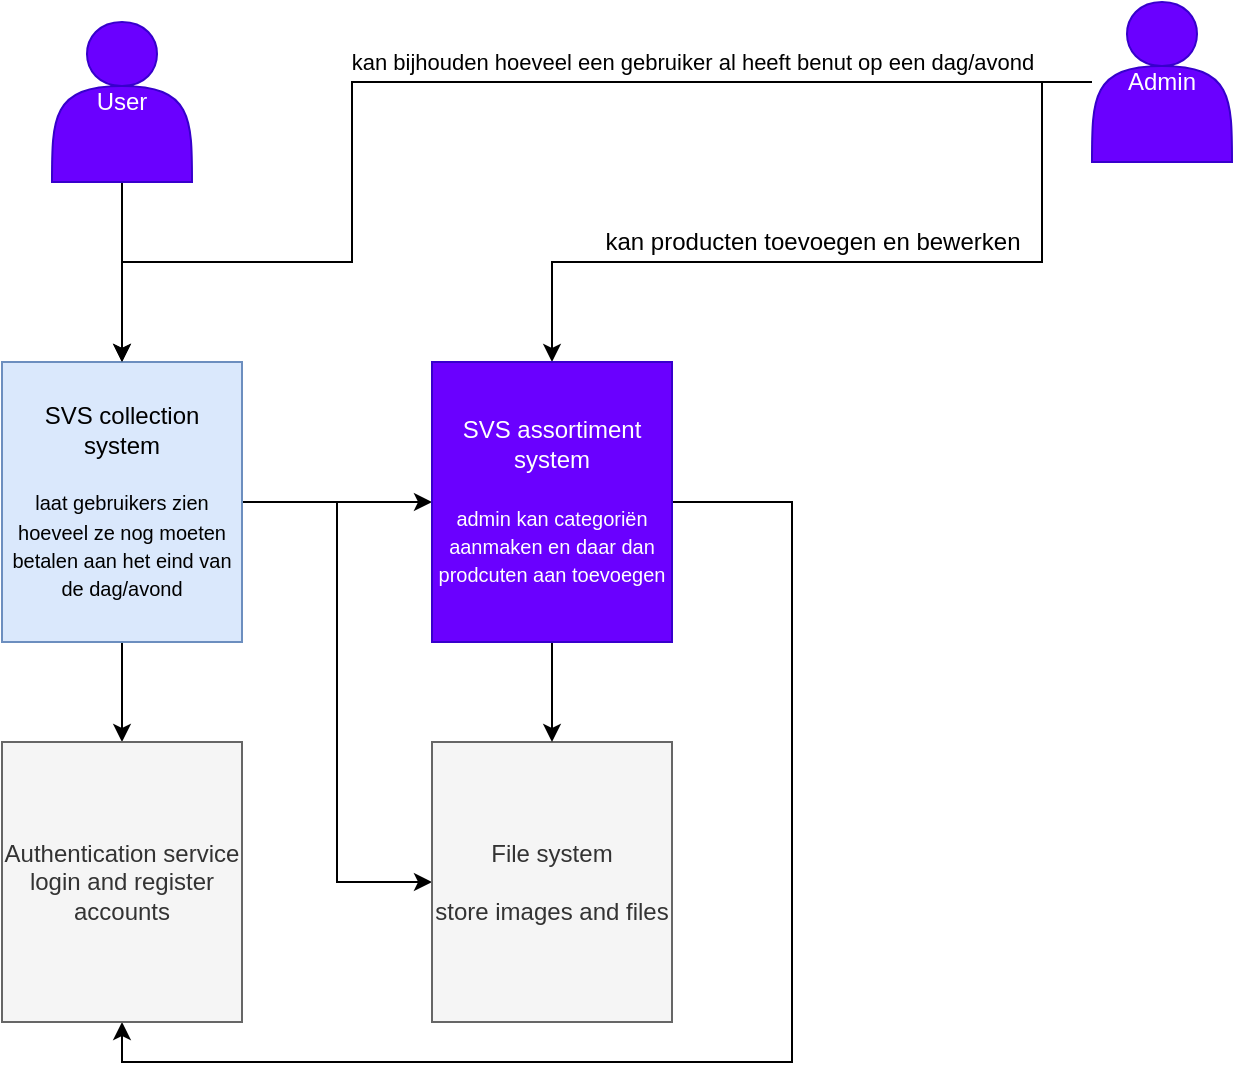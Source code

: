 <mxfile version="13.7.1" type="device" pages="3"><diagram id="rbD4eceNmTdBEYtdzy2m" name="C1"><mxGraphModel dx="1662" dy="839" grid="1" gridSize="10" guides="1" tooltips="1" connect="1" arrows="1" fold="1" page="1" pageScale="1" pageWidth="827" pageHeight="1169" math="0" shadow="0"><root><mxCell id="0"/><mxCell id="1" parent="0"/><mxCell id="bnnjykZNKWpALdHbrsxe-6" style="edgeStyle=orthogonalEdgeStyle;rounded=0;orthogonalLoop=1;jettySize=auto;html=1;entryX=0.5;entryY=0;entryDx=0;entryDy=0;" parent="1" source="bnnjykZNKWpALdHbrsxe-1" target="bnnjykZNKWpALdHbrsxe-2" edge="1"><mxGeometry relative="1" as="geometry"/></mxCell><mxCell id="bnnjykZNKWpALdHbrsxe-1" value="User" style="shape=actor;whiteSpace=wrap;html=1;fillColor=#6a00ff;strokeColor=#3700CC;fontColor=#ffffff;" parent="1" vertex="1"><mxGeometry x="190" y="30" width="70" height="80" as="geometry"/></mxCell><mxCell id="bnnjykZNKWpALdHbrsxe-5" style="edgeStyle=orthogonalEdgeStyle;rounded=0;orthogonalLoop=1;jettySize=auto;html=1;entryX=0;entryY=0.5;entryDx=0;entryDy=0;" parent="1" source="bnnjykZNKWpALdHbrsxe-2" target="bnnjykZNKWpALdHbrsxe-4" edge="1"><mxGeometry relative="1" as="geometry"/></mxCell><mxCell id="bnnjykZNKWpALdHbrsxe-10" style="edgeStyle=orthogonalEdgeStyle;rounded=0;orthogonalLoop=1;jettySize=auto;html=1;entryX=0;entryY=0.5;entryDx=0;entryDy=0;" parent="1" source="bnnjykZNKWpALdHbrsxe-2" target="bnnjykZNKWpALdHbrsxe-8" edge="1"><mxGeometry relative="1" as="geometry"/></mxCell><mxCell id="OUmCEBdWCQK563Elppng-2" style="edgeStyle=orthogonalEdgeStyle;rounded=0;orthogonalLoop=1;jettySize=auto;html=1;entryX=0.5;entryY=0;entryDx=0;entryDy=0;" parent="1" source="bnnjykZNKWpALdHbrsxe-2" target="OUmCEBdWCQK563Elppng-1" edge="1"><mxGeometry relative="1" as="geometry"/></mxCell><mxCell id="bnnjykZNKWpALdHbrsxe-2" value="SVS collection system&lt;br&gt;&lt;br&gt;&lt;font style=&quot;font-size: 10px&quot;&gt;laat gebruikers zien hoeveel ze nog moeten betalen aan het eind van de dag/avond&lt;/font&gt;" style="rounded=0;whiteSpace=wrap;html=1;fillColor=#dae8fc;strokeColor=#6c8ebf;" parent="1" vertex="1"><mxGeometry x="165" y="200" width="120" height="140" as="geometry"/></mxCell><mxCell id="bnnjykZNKWpALdHbrsxe-7" style="edgeStyle=orthogonalEdgeStyle;rounded=0;orthogonalLoop=1;jettySize=auto;html=1;entryX=0.5;entryY=0;entryDx=0;entryDy=0;" parent="1" source="bnnjykZNKWpALdHbrsxe-3" target="bnnjykZNKWpALdHbrsxe-2" edge="1"><mxGeometry relative="1" as="geometry"><Array as="points"><mxPoint x="340" y="60"/><mxPoint x="340" y="150"/><mxPoint x="225" y="150"/></Array></mxGeometry></mxCell><mxCell id="bnnjykZNKWpALdHbrsxe-9" style="edgeStyle=orthogonalEdgeStyle;rounded=0;orthogonalLoop=1;jettySize=auto;html=1;" parent="1" source="bnnjykZNKWpALdHbrsxe-3" target="bnnjykZNKWpALdHbrsxe-8" edge="1"><mxGeometry relative="1" as="geometry"><Array as="points"><mxPoint x="685" y="150"/><mxPoint x="440" y="150"/></Array></mxGeometry></mxCell><mxCell id="bnnjykZNKWpALdHbrsxe-3" value="Admin" style="shape=actor;whiteSpace=wrap;html=1;fillColor=#6a00ff;strokeColor=#3700CC;fontColor=#ffffff;" parent="1" vertex="1"><mxGeometry x="710" y="20" width="70" height="80" as="geometry"/></mxCell><mxCell id="bnnjykZNKWpALdHbrsxe-4" value="File system&lt;br&gt;&lt;br&gt;store images and files" style="rounded=0;whiteSpace=wrap;html=1;fillColor=#f5f5f5;strokeColor=#666666;fontColor=#333333;" parent="1" vertex="1"><mxGeometry x="380" y="390" width="120" height="140" as="geometry"/></mxCell><mxCell id="bnnjykZNKWpALdHbrsxe-11" style="edgeStyle=orthogonalEdgeStyle;rounded=0;orthogonalLoop=1;jettySize=auto;html=1;entryX=0.5;entryY=0;entryDx=0;entryDy=0;" parent="1" source="bnnjykZNKWpALdHbrsxe-8" target="bnnjykZNKWpALdHbrsxe-4" edge="1"><mxGeometry relative="1" as="geometry"/></mxCell><mxCell id="OUmCEBdWCQK563Elppng-3" style="edgeStyle=orthogonalEdgeStyle;rounded=0;orthogonalLoop=1;jettySize=auto;html=1;entryX=0.5;entryY=1;entryDx=0;entryDy=0;" parent="1" source="bnnjykZNKWpALdHbrsxe-8" target="OUmCEBdWCQK563Elppng-1" edge="1"><mxGeometry relative="1" as="geometry"><Array as="points"><mxPoint x="560" y="270"/><mxPoint x="560" y="550"/><mxPoint x="225" y="550"/></Array></mxGeometry></mxCell><mxCell id="bnnjykZNKWpALdHbrsxe-8" value="SVS assortiment system&lt;br&gt;&lt;br&gt;&lt;font style=&quot;font-size: 10px&quot;&gt;admin kan categoriën aanmaken en daar dan prodcuten aan toevoegen&lt;/font&gt;" style="rounded=0;whiteSpace=wrap;html=1;fillColor=#6a00ff;strokeColor=#3700CC;fontColor=#ffffff;" parent="1" vertex="1"><mxGeometry x="380" y="200" width="120" height="140" as="geometry"/></mxCell><mxCell id="bnnjykZNKWpALdHbrsxe-13" value="kan producten toevoegen en bewerken" style="text;html=1;align=center;verticalAlign=middle;resizable=0;points=[];autosize=1;" parent="1" vertex="1"><mxGeometry x="460" y="130" width="220" height="20" as="geometry"/></mxCell><mxCell id="bnnjykZNKWpALdHbrsxe-14" value="&lt;span style=&quot;font-size: 11px ; background-color: rgb(255 , 255 , 255)&quot;&gt;kan bijhouden hoeveel een gebruiker al heeft benut op een dag/avond&lt;/span&gt;" style="text;html=1;align=center;verticalAlign=middle;resizable=0;points=[];autosize=1;" parent="1" vertex="1"><mxGeometry x="330" y="40" width="360" height="20" as="geometry"/></mxCell><mxCell id="OUmCEBdWCQK563Elppng-1" value="Authentication service&lt;br&gt;login and register accounts" style="rounded=0;whiteSpace=wrap;html=1;fillColor=#f5f5f5;strokeColor=#666666;fontColor=#333333;" parent="1" vertex="1"><mxGeometry x="165" y="390" width="120" height="140" as="geometry"/></mxCell></root></mxGraphModel></diagram><diagram id="yxRo_j-AILU40IncbYvp" name="C2"><mxGraphModel dx="1662" dy="839" grid="1" gridSize="10" guides="1" tooltips="1" connect="1" arrows="1" fold="1" page="1" pageScale="1" pageWidth="827" pageHeight="1169" math="0" shadow="0"><root><mxCell id="LDkmEJXlD99__N3cSH7f-0"/><mxCell id="LDkmEJXlD99__N3cSH7f-1" parent="LDkmEJXlD99__N3cSH7f-0"/><mxCell id="Fb5yS7rQ-wrxTgypPYb2-0" value="" style="rounded=0;whiteSpace=wrap;html=1;fillColor=none;dashed=1;" parent="LDkmEJXlD99__N3cSH7f-1" vertex="1"><mxGeometry x="40" y="210" width="540" height="300" as="geometry"/></mxCell><mxCell id="Fb5yS7rQ-wrxTgypPYb2-1" style="edgeStyle=orthogonalEdgeStyle;rounded=0;orthogonalLoop=1;jettySize=auto;html=1;entryX=0;entryY=0.5;entryDx=0;entryDy=0;" parent="LDkmEJXlD99__N3cSH7f-1" source="Fb5yS7rQ-wrxTgypPYb2-2" target="Fb5yS7rQ-wrxTgypPYb2-5" edge="1"><mxGeometry relative="1" as="geometry"/></mxCell><mxCell id="Fb5yS7rQ-wrxTgypPYb2-2" value="Web Application&lt;br&gt;&lt;br&gt;bezorgt de statische content en admin-page application" style="rounded=0;whiteSpace=wrap;html=1;dashed=1;fillColor=#0050ef;strokeColor=#001DBC;fontColor=#ffffff;" parent="LDkmEJXlD99__N3cSH7f-1" vertex="1"><mxGeometry x="50" y="220" width="120" height="110" as="geometry"/></mxCell><mxCell id="Fb5yS7rQ-wrxTgypPYb2-3" style="edgeStyle=orthogonalEdgeStyle;rounded=0;orthogonalLoop=1;jettySize=auto;html=1;entryX=0.5;entryY=0;entryDx=0;entryDy=0;" parent="LDkmEJXlD99__N3cSH7f-1" source="Fb5yS7rQ-wrxTgypPYb2-5" target="Fb5yS7rQ-wrxTgypPYb2-9" edge="1"><mxGeometry relative="1" as="geometry"/></mxCell><mxCell id="Fb5yS7rQ-wrxTgypPYb2-4" style="edgeStyle=orthogonalEdgeStyle;rounded=0;orthogonalLoop=1;jettySize=auto;html=1;" parent="LDkmEJXlD99__N3cSH7f-1" source="Fb5yS7rQ-wrxTgypPYb2-5" target="Fb5yS7rQ-wrxTgypPYb2-11" edge="1"><mxGeometry relative="1" as="geometry"/></mxCell><mxCell id="Fb5yS7rQ-wrxTgypPYb2-5" value="Admin-page Application&lt;br&gt;&lt;br&gt;Voorziet alle user and admin functionalities via de webbrowser&amp;nbsp;" style="rounded=0;whiteSpace=wrap;html=1;dashed=1;fillColor=#0050ef;strokeColor=#001DBC;fontColor=#ffffff;" parent="LDkmEJXlD99__N3cSH7f-1" vertex="1"><mxGeometry x="220" y="220" width="120" height="110" as="geometry"/></mxCell><mxCell id="Fb5yS7rQ-wrxTgypPYb2-6" value="database&lt;br&gt;&lt;br&gt;slaat user informatie, hashed auth, etc." style="shape=datastore;whiteSpace=wrap;html=1;dashed=1;fillColor=#0050ef;strokeColor=#001DBC;fontColor=#ffffff;" parent="LDkmEJXlD99__N3cSH7f-1" vertex="1"><mxGeometry x="60" y="370" width="110" height="120" as="geometry"/></mxCell><mxCell id="Fb5yS7rQ-wrxTgypPYb2-7" style="edgeStyle=orthogonalEdgeStyle;rounded=0;orthogonalLoop=1;jettySize=auto;html=1;entryX=1.036;entryY=0.591;entryDx=0;entryDy=0;entryPerimeter=0;" parent="LDkmEJXlD99__N3cSH7f-1" source="Fb5yS7rQ-wrxTgypPYb2-9" target="Fb5yS7rQ-wrxTgypPYb2-6" edge="1"><mxGeometry relative="1" as="geometry"/></mxCell><mxCell id="Fb5yS7rQ-wrxTgypPYb2-8" style="edgeStyle=orthogonalEdgeStyle;rounded=0;orthogonalLoop=1;jettySize=auto;html=1;entryX=0;entryY=0.5;entryDx=0;entryDy=0;" parent="LDkmEJXlD99__N3cSH7f-1" source="Fb5yS7rQ-wrxTgypPYb2-9" target="Fb5yS7rQ-wrxTgypPYb2-11" edge="1"><mxGeometry relative="1" as="geometry"/></mxCell><mxCell id="7yztppo1BE2WxW5O0bcc-0" style="edgeStyle=orthogonalEdgeStyle;rounded=0;orthogonalLoop=1;jettySize=auto;html=1;entryX=0;entryY=0.5;entryDx=0;entryDy=0;" edge="1" parent="LDkmEJXlD99__N3cSH7f-1" source="Fb5yS7rQ-wrxTgypPYb2-9" target="9m0Hz8LUDWWWf4DjiUqs-0"><mxGeometry relative="1" as="geometry"><Array as="points"><mxPoint x="320" y="580"/><mxPoint x="610" y="580"/><mxPoint x="610" y="250"/></Array></mxGeometry></mxCell><mxCell id="Fb5yS7rQ-wrxTgypPYb2-9" value="API collection system&lt;br&gt;&lt;br&gt;voorziet de lappot functionaliteiten via JSON/HTTPS API" style="rounded=0;whiteSpace=wrap;html=1;dashed=1;fillColor=#0050ef;strokeColor=#001DBC;fontColor=#ffffff;" parent="LDkmEJXlD99__N3cSH7f-1" vertex="1"><mxGeometry x="260" y="380" width="120" height="110" as="geometry"/></mxCell><mxCell id="Fb5yS7rQ-wrxTgypPYb2-10" style="edgeStyle=orthogonalEdgeStyle;rounded=0;orthogonalLoop=1;jettySize=auto;html=1;entryX=0;entryY=0.5;entryDx=0;entryDy=0;" parent="LDkmEJXlD99__N3cSH7f-1" source="Fb5yS7rQ-wrxTgypPYb2-11" target="Fb5yS7rQ-wrxTgypPYb2-18" edge="1"><mxGeometry relative="1" as="geometry"/></mxCell><mxCell id="7yztppo1BE2WxW5O0bcc-1" style="edgeStyle=orthogonalEdgeStyle;rounded=0;orthogonalLoop=1;jettySize=auto;html=1;entryX=0;entryY=0.5;entryDx=0;entryDy=0;" edge="1" parent="LDkmEJXlD99__N3cSH7f-1" source="Fb5yS7rQ-wrxTgypPYb2-11" target="9m0Hz8LUDWWWf4DjiUqs-0"><mxGeometry relative="1" as="geometry"><Array as="points"><mxPoint x="500" y="580"/><mxPoint x="610" y="580"/><mxPoint x="610" y="250"/></Array></mxGeometry></mxCell><mxCell id="Fb5yS7rQ-wrxTgypPYb2-11" value="API assortiment system&lt;br&gt;&lt;br&gt;voorziet de assortiment functionaliteiten via JSON/HTTPS API" style="rounded=0;whiteSpace=wrap;html=1;dashed=1;fillColor=#0050ef;strokeColor=#001DBC;fontColor=#ffffff;" parent="LDkmEJXlD99__N3cSH7f-1" vertex="1"><mxGeometry x="440" y="380" width="120" height="110" as="geometry"/></mxCell><mxCell id="Fb5yS7rQ-wrxTgypPYb2-12" style="edgeStyle=orthogonalEdgeStyle;rounded=0;orthogonalLoop=1;jettySize=auto;html=1;" parent="LDkmEJXlD99__N3cSH7f-1" source="Fb5yS7rQ-wrxTgypPYb2-14" target="Fb5yS7rQ-wrxTgypPYb2-2" edge="1"><mxGeometry relative="1" as="geometry"/></mxCell><mxCell id="Fb5yS7rQ-wrxTgypPYb2-13" style="edgeStyle=orthogonalEdgeStyle;rounded=0;orthogonalLoop=1;jettySize=auto;html=1;" parent="LDkmEJXlD99__N3cSH7f-1" source="Fb5yS7rQ-wrxTgypPYb2-14" target="Fb5yS7rQ-wrxTgypPYb2-5" edge="1"><mxGeometry relative="1" as="geometry"><Array as="points"><mxPoint x="110" y="40"/><mxPoint x="280" y="40"/></Array></mxGeometry></mxCell><mxCell id="Fb5yS7rQ-wrxTgypPYb2-14" value="User" style="shape=actor;whiteSpace=wrap;html=1;fillColor=#6a00ff;strokeColor=#3700CC;fontColor=#ffffff;" parent="LDkmEJXlD99__N3cSH7f-1" vertex="1"><mxGeometry x="75" y="80" width="70" height="80" as="geometry"/></mxCell><mxCell id="Fb5yS7rQ-wrxTgypPYb2-15" style="edgeStyle=orthogonalEdgeStyle;rounded=0;orthogonalLoop=1;jettySize=auto;html=1;" parent="LDkmEJXlD99__N3cSH7f-1" source="Fb5yS7rQ-wrxTgypPYb2-17" target="Fb5yS7rQ-wrxTgypPYb2-2" edge="1"><mxGeometry relative="1" as="geometry"><Array as="points"><mxPoint x="235" y="170"/><mxPoint x="110" y="170"/></Array></mxGeometry></mxCell><mxCell id="Fb5yS7rQ-wrxTgypPYb2-16" style="edgeStyle=orthogonalEdgeStyle;rounded=0;orthogonalLoop=1;jettySize=auto;html=1;entryX=0.5;entryY=0;entryDx=0;entryDy=0;" parent="LDkmEJXlD99__N3cSH7f-1" source="Fb5yS7rQ-wrxTgypPYb2-17" target="Fb5yS7rQ-wrxTgypPYb2-5" edge="1"><mxGeometry relative="1" as="geometry"><Array as="points"><mxPoint x="235" y="40"/><mxPoint x="280" y="40"/></Array></mxGeometry></mxCell><mxCell id="Fb5yS7rQ-wrxTgypPYb2-17" value="Admin" style="shape=actor;whiteSpace=wrap;html=1;fillColor=#6a00ff;strokeColor=#3700CC;fontColor=#ffffff;" parent="LDkmEJXlD99__N3cSH7f-1" vertex="1"><mxGeometry x="200" y="80" width="70" height="80" as="geometry"/></mxCell><mxCell id="Fb5yS7rQ-wrxTgypPYb2-18" value="File system&lt;br&gt;&lt;br&gt;store images and files" style="rounded=0;whiteSpace=wrap;html=1;fillColor=#f5f5f5;strokeColor=#666666;fontColor=#333333;" parent="LDkmEJXlD99__N3cSH7f-1" vertex="1"><mxGeometry x="660" y="365" width="120" height="140" as="geometry"/></mxCell><mxCell id="9m0Hz8LUDWWWf4DjiUqs-0" value="Authentication service&lt;br&gt;login and register accounts" style="rounded=0;whiteSpace=wrap;html=1;fillColor=#f5f5f5;strokeColor=#666666;fontColor=#333333;" parent="LDkmEJXlD99__N3cSH7f-1" vertex="1"><mxGeometry x="660" y="180" width="120" height="140" as="geometry"/></mxCell></root></mxGraphModel></diagram><diagram id="yeci6ISRwFcXFap5AePN" name="C3"><mxGraphModel dx="1662" dy="839" grid="1" gridSize="10" guides="1" tooltips="1" connect="1" arrows="1" fold="1" page="1" pageScale="1" pageWidth="827" pageHeight="1169" math="0" shadow="0"><root><mxCell id="SX2Y_ueq7Ex1hl895_ah-0"/><mxCell id="SX2Y_ueq7Ex1hl895_ah-1" parent="SX2Y_ueq7Ex1hl895_ah-0"/><mxCell id="gZjBG8F18qINMnfwsHMS-0" value="" style="rounded=0;whiteSpace=wrap;html=1;fillColor=none;dashed=1;" vertex="1" parent="SX2Y_ueq7Ex1hl895_ah-1"><mxGeometry x="40" y="170" width="760" height="370" as="geometry"/></mxCell><mxCell id="gZjBG8F18qINMnfwsHMS-1" style="edgeStyle=orthogonalEdgeStyle;rounded=0;orthogonalLoop=1;jettySize=auto;html=1;entryX=0.5;entryY=0;entryDx=0;entryDy=0;" edge="1" parent="SX2Y_ueq7Ex1hl895_ah-1" source="gZjBG8F18qINMnfwsHMS-5" target="gZjBG8F18qINMnfwsHMS-7"><mxGeometry relative="1" as="geometry"/></mxCell><mxCell id="gZjBG8F18qINMnfwsHMS-2" style="edgeStyle=orthogonalEdgeStyle;rounded=0;orthogonalLoop=1;jettySize=auto;html=1;entryX=0.5;entryY=0;entryDx=0;entryDy=0;" edge="1" parent="SX2Y_ueq7Ex1hl895_ah-1" source="gZjBG8F18qINMnfwsHMS-5" target="gZjBG8F18qINMnfwsHMS-14"><mxGeometry relative="1" as="geometry"/></mxCell><mxCell id="gZjBG8F18qINMnfwsHMS-3" style="edgeStyle=orthogonalEdgeStyle;rounded=0;orthogonalLoop=1;jettySize=auto;html=1;" edge="1" parent="SX2Y_ueq7Ex1hl895_ah-1" source="gZjBG8F18qINMnfwsHMS-5" target="gZjBG8F18qINMnfwsHMS-18"><mxGeometry relative="1" as="geometry"/></mxCell><mxCell id="gZjBG8F18qINMnfwsHMS-4" style="edgeStyle=orthogonalEdgeStyle;rounded=0;orthogonalLoop=1;jettySize=auto;html=1;" edge="1" parent="SX2Y_ueq7Ex1hl895_ah-1" source="gZjBG8F18qINMnfwsHMS-5" target="gZjBG8F18qINMnfwsHMS-22"><mxGeometry relative="1" as="geometry"/></mxCell><mxCell id="gZjBG8F18qINMnfwsHMS-5" value="Admin-page Application&lt;br&gt;&lt;br&gt;Voorziet alle user and admin functionalities via de webbrowser&amp;nbsp;" style="rounded=0;whiteSpace=wrap;html=1;dashed=1;fillColor=#0050ef;strokeColor=#001DBC;fontColor=#ffffff;" vertex="1" parent="SX2Y_ueq7Ex1hl895_ah-1"><mxGeometry x="240" y="40" width="120" height="110" as="geometry"/></mxCell><mxCell id="gZjBG8F18qINMnfwsHMS-6" value="uses" style="edgeStyle=orthogonalEdgeStyle;rounded=0;orthogonalLoop=1;jettySize=auto;html=1;entryX=0.5;entryY=0;entryDx=0;entryDy=0;" edge="1" parent="SX2Y_ueq7Ex1hl895_ah-1" source="gZjBG8F18qINMnfwsHMS-7" target="gZjBG8F18qINMnfwsHMS-10"><mxGeometry relative="1" as="geometry"/></mxCell><mxCell id="gZjBG8F18qINMnfwsHMS-7" value="Sign in controller&lt;br&gt;&lt;br&gt;Laat gebruikers inloggen op de site" style="rounded=0;whiteSpace=wrap;html=1;dashed=1;fillColor=#1ba1e2;strokeColor=#006EAF;fontColor=#ffffff;" vertex="1" parent="SX2Y_ueq7Ex1hl895_ah-1"><mxGeometry x="55" y="190" width="120" height="110" as="geometry"/></mxCell><mxCell id="gZjBG8F18qINMnfwsHMS-8" style="edgeStyle=orthogonalEdgeStyle;rounded=0;orthogonalLoop=1;jettySize=auto;html=1;entryX=0.5;entryY=0;entryDx=0;entryDy=0;" edge="1" parent="SX2Y_ueq7Ex1hl895_ah-1" source="gZjBG8F18qINMnfwsHMS-10" target="gZjBG8F18qINMnfwsHMS-11"><mxGeometry relative="1" as="geometry"/></mxCell><mxCell id="gZjBG8F18qINMnfwsHMS-9" value="reads and writes to" style="edgeLabel;html=1;align=center;verticalAlign=middle;resizable=0;points=[];" vertex="1" connectable="0" parent="gZjBG8F18qINMnfwsHMS-8"><mxGeometry x="-0.227" y="2" relative="1" as="geometry"><mxPoint as="offset"/></mxGeometry></mxCell><mxCell id="gZjBG8F18qINMnfwsHMS-10" value="security component&lt;br&gt;&lt;br&gt;voorziet functionaliteiten voor het ingelogde account" style="rounded=0;whiteSpace=wrap;html=1;dashed=1;fillColor=#1ba1e2;strokeColor=#006EAF;fontColor=#ffffff;" vertex="1" parent="SX2Y_ueq7Ex1hl895_ah-1"><mxGeometry x="55" y="410" width="120" height="110" as="geometry"/></mxCell><mxCell id="gZjBG8F18qINMnfwsHMS-11" value="database&lt;br&gt;&lt;br&gt;" style="shape=datastore;whiteSpace=wrap;html=1;dashed=1;fillColor=#0050ef;strokeColor=#001DBC;fontColor=#ffffff;" vertex="1" parent="SX2Y_ueq7Ex1hl895_ah-1"><mxGeometry x="60" y="670" width="110" height="110" as="geometry"/></mxCell><mxCell id="gZjBG8F18qINMnfwsHMS-12" value="uses" style="edgeStyle=orthogonalEdgeStyle;rounded=0;orthogonalLoop=1;jettySize=auto;html=1;entryX=0.5;entryY=0;entryDx=0;entryDy=0;" edge="1" parent="SX2Y_ueq7Ex1hl895_ah-1" source="gZjBG8F18qINMnfwsHMS-14" target="gZjBG8F18qINMnfwsHMS-16"><mxGeometry relative="1" as="geometry"/></mxCell><mxCell id="gZjBG8F18qINMnfwsHMS-13" value="uses" style="edgeStyle=orthogonalEdgeStyle;rounded=0;orthogonalLoop=1;jettySize=auto;html=1;entryX=1;entryY=0.5;entryDx=0;entryDy=0;exitX=0;exitY=0.5;exitDx=0;exitDy=0;" edge="1" parent="SX2Y_ueq7Ex1hl895_ah-1" source="gZjBG8F18qINMnfwsHMS-16" target="gZjBG8F18qINMnfwsHMS-10"><mxGeometry relative="1" as="geometry"/></mxCell><mxCell id="gZjBG8F18qINMnfwsHMS-14" value="collection controller&lt;br&gt;&lt;br&gt;laat gebruikers een lappot aanmaken, joinen en bijhouden" style="rounded=0;whiteSpace=wrap;html=1;dashed=1;fillColor=#1ba1e2;strokeColor=#006EAF;fontColor=#ffffff;" vertex="1" parent="SX2Y_ueq7Ex1hl895_ah-1"><mxGeometry x="240" y="190" width="120" height="110" as="geometry"/></mxCell><mxCell id="gZjBG8F18qINMnfwsHMS-15" style="edgeStyle=orthogonalEdgeStyle;rounded=0;orthogonalLoop=1;jettySize=auto;html=1;entryX=0.5;entryY=0;entryDx=0;entryDy=0;" edge="1" parent="SX2Y_ueq7Ex1hl895_ah-1" source="gZjBG8F18qINMnfwsHMS-16" target="gZjBG8F18qINMnfwsHMS-11"><mxGeometry relative="1" as="geometry"><Array as="points"><mxPoint x="300" y="530"/><mxPoint x="115" y="530"/></Array></mxGeometry></mxCell><mxCell id="gZjBG8F18qINMnfwsHMS-16" value="collection component" style="rounded=0;whiteSpace=wrap;html=1;dashed=1;fillColor=#1ba1e2;strokeColor=#006EAF;fontColor=#ffffff;" vertex="1" parent="SX2Y_ueq7Ex1hl895_ah-1"><mxGeometry x="240" y="410" width="120" height="110" as="geometry"/></mxCell><mxCell id="gZjBG8F18qINMnfwsHMS-17" value="uses" style="edgeStyle=orthogonalEdgeStyle;rounded=0;orthogonalLoop=1;jettySize=auto;html=1;entryX=0.5;entryY=0;entryDx=0;entryDy=0;" edge="1" parent="SX2Y_ueq7Ex1hl895_ah-1" source="gZjBG8F18qINMnfwsHMS-18" target="gZjBG8F18qINMnfwsHMS-21"><mxGeometry relative="1" as="geometry"/></mxCell><mxCell id="gZjBG8F18qINMnfwsHMS-18" value="order controller" style="rounded=0;whiteSpace=wrap;html=1;dashed=1;fillColor=#1ba1e2;strokeColor=#006EAF;fontColor=#ffffff;" vertex="1" parent="SX2Y_ueq7Ex1hl895_ah-1"><mxGeometry x="404" y="190" width="120" height="110" as="geometry"/></mxCell><mxCell id="gZjBG8F18qINMnfwsHMS-19" style="edgeStyle=orthogonalEdgeStyle;rounded=0;orthogonalLoop=1;jettySize=auto;html=1;entryX=1;entryY=0.5;entryDx=0;entryDy=0;" edge="1" parent="SX2Y_ueq7Ex1hl895_ah-1" source="gZjBG8F18qINMnfwsHMS-21" target="gZjBG8F18qINMnfwsHMS-10"><mxGeometry relative="1" as="geometry"><Array as="points"><mxPoint x="464" y="580"/><mxPoint x="230" y="580"/><mxPoint x="230" y="465"/></Array></mxGeometry></mxCell><mxCell id="gZjBG8F18qINMnfwsHMS-20" value="uses" style="edgeStyle=orthogonalEdgeStyle;rounded=0;orthogonalLoop=1;jettySize=auto;html=1;entryX=1;entryY=0.5;entryDx=0;entryDy=0;" edge="1" parent="SX2Y_ueq7Ex1hl895_ah-1" source="gZjBG8F18qINMnfwsHMS-21" target="gZjBG8F18qINMnfwsHMS-16"><mxGeometry relative="1" as="geometry"/></mxCell><mxCell id="gZjBG8F18qINMnfwsHMS-21" value="order component" style="rounded=0;whiteSpace=wrap;html=1;dashed=1;fillColor=#1ba1e2;strokeColor=#006EAF;fontColor=#ffffff;" vertex="1" parent="SX2Y_ueq7Ex1hl895_ah-1"><mxGeometry x="404" y="410" width="120" height="110" as="geometry"/></mxCell><mxCell id="gZjBG8F18qINMnfwsHMS-22" value="dashboard controller" style="rounded=0;whiteSpace=wrap;html=1;dashed=1;fillColor=#1ba1e2;strokeColor=#006EAF;fontColor=#ffffff;" vertex="1" parent="SX2Y_ueq7Ex1hl895_ah-1"><mxGeometry x="560" y="190" width="120" height="110" as="geometry"/></mxCell></root></mxGraphModel></diagram></mxfile>